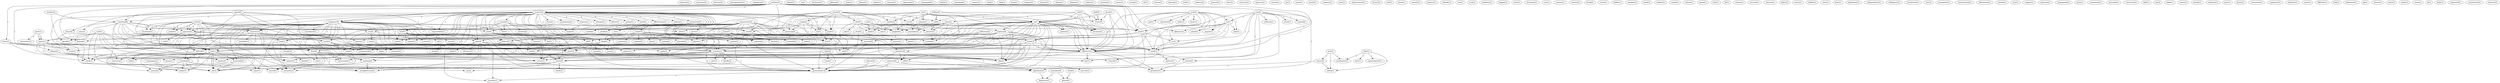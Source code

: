 digraph G {
  abortion [ label="abortion(1)" ];
  insurance [ label="insurance(1)" ];
  decision [ label="decision(2)" ];
  presupposition [ label="presupposition(1)" ];
  population [ label="population(1)" ];
  problem [ label="problem(5)" ];
  power [ label="power(23)" ];
  abuse [ label="abuse(2)" ];
  congress [ label="congress(10)" ];
  basis [ label="basis(3)" ];
  biasing [ label="biasing(1)" ];
  pork [ label="pork(7)" ];
  fillibuster [ label="fillibuster(5)" ];
  system [ label="system(12)" ];
  buy [ label="buy(1)" ];
  need [ label="need(2)" ];
  sell [ label="sell(4)" ];
  fillibuster [ label="fillibuster(1)" ];
  necessitates [ label="necessitates(1)" ];
  default [ label="default(1)" ];
  isn [ label="isn(1)" ];
  law [ label="law(4)" ];
  re [ label="re(2)" ];
  indicate [ label="indicate(1)" ];
  question [ label="question(4)" ];
  evaluate [ label="evaluate(1)" ];
  re [ label="re(1)" ];
  idea [ label="idea(2)" ];
  party [ label="party(1)" ];
  force [ label="force(1)" ];
  jurisidiction [ label="jurisidiction(1)" ];
  consider [ label="consider(1)" ];
  measure [ label="measure(1)" ];
  concentrate [ label="concentrate(2)" ];
  attempt [ label="attempt(1)" ];
  follows [ label="follows(1)" ];
  senate [ label="senate(3)" ];
  something [ label="something(6)" ];
  grease [ label="grease(1)" ];
  divide [ label="divide(1)" ];
  minority [ label="minority(12)" ];
  cloud [ label="cloud(1)" ];
  grant [ label="grant(1)" ];
  tax [ label="tax(1)" ];
  come [ label="come(2)" ];
  impact [ label="impact(1)" ];
  bill [ label="bill(5)" ];
  effectiveness [ label="effectiveness(1)" ];
  places [ label="places(1)" ];
  majority [ label="majority(5)" ];
  veto [ label="veto(6)" ];
  bias [ label="bias(1)" ];
  time [ label="time(3)" ];
  want [ label="want(3)" ];
  earth [ label="earth(3)" ];
  allowed [ label="allowed(1)" ];
  enforce [ label="enforce(1)" ];
  thing [ label="thing(5)" ];
  ignore [ label="ignore(1)" ];
  wealth [ label="wealth(1)" ];
  enact [ label="enact(3)" ];
  fact [ label="fact(3)" ];
  responsibility [ label="responsibility(1)" ];
  make [ label="make(7)" ];
  covers [ label="covers(1)" ];
  try [ label="try(1)" ];
  government [ label="government(14)" ];
  autonomy [ label="autonomy(1)" ];
  put [ label="put(3)" ];
  everybody [ label="everybody(2)" ];
  somebody [ label="somebody(2)" ];
  name [ label="name(1)" ];
  council [ label="council(2)" ];
  opinion [ label="opinion(2)" ];
  executive [ label="executive(1)" ];
  city [ label="city(2)" ];
  forget [ label="forget(1)" ];
  check [ label="check(1)" ];
  izv [ label="izv(1)" ];
  number [ label="number(2)" ];
  agenda [ label="agenda(1)" ];
  institution [ label="institution(1)" ];
  jefferson [ label="jefferson(1)" ];
  study [ label="study(1)" ];
  chance [ label="chance(1)" ];
  option [ label="option(1)" ];
  ensures [ label="ensures(1)" ];
  case [ label="case(2)" ];
  avoid [ label="avoid(1)" ];
  wanted [ label="wanted(2)" ];
  set [ label="set(1)" ];
  tradition [ label="tradition(1)" ];
  matter [ label="matter(2)" ];
  procedure [ label="procedure(1)" ];
  created [ label="created(1)" ];
  opposition [ label="opposition(1)" ];
  propoganda [ label="propoganda(1)" ];
  battle [ label="battle(1)" ];
  appeal [ label="appeal(2)" ];
  level [ label="level(7)" ];
  impose [ label="impose(1)" ];
  believe [ label="believe(3)" ];
  put [ label="put(1)" ];
  mind [ label="mind(1)" ];
  straightforward [ label="straightforward(1)" ];
  coincidence [ label="coincidence(1)" ];
  think [ label="think(4)" ];
  take [ label="take(1)" ];
  rise [ label="rise(1)" ];
  action [ label="action(9)" ];
  carjacking [ label="carjacking(1)" ];
  country [ label="country(1)" ];
  meal [ label="meal(1)" ];
  died [ label="died(1)" ];
  bring [ label="bring(1)" ];
  win [ label="win(2)" ];
  situation [ label="situation(2)" ];
  wrote [ label="wrote(1)" ];
  suppose [ label="suppose(1)" ];
  actionm [ label="actionm(1)" ];
  choose [ label="choose(1)" ];
  defense [ label="defense(1)" ];
  work [ label="work(1)" ];
  point [ label="point(3)" ];
  consitution [ label="consitution(1)" ];
  yorker [ label="yorker(1)" ];
  propogranda [ label="propogranda(2)" ];
  practice [ label="practice(2)" ];
  realized [ label="realized(1)" ];
  darn [ label="darn(1)" ];
  nothing [ label="nothing(1)" ];
  principle [ label="principle(3)" ];
  claimed [ label="claimed(1)" ];
  state [ label="state(10)" ];
  explain [ label="explain(1)" ];
  contended [ label="contended(1)" ];
  indicated [ label="indicated(1)" ];
  subject [ label="subject(1)" ];
  article [ label="article(5)" ];
  edu [ label="edu(6)" ];
  couple [ label="couple(2)" ];
  dscomsa [ label="dscomsa(3)" ];
  utcc [ label="utcc(2)" ];
  reasoning [ label="reasoning(4)" ];
  martha [ label="martha(2)" ];
  utk [ label="utk(6)" ];
  machine [ label="machine(1)" ];
  exists [ label="exists(1)" ];
  york [ label="york(3)" ];
  pay [ label="pay(1)" ];
  education [ label="education(2)" ];
  order [ label="order(1)" ];
  beat [ label="beat(1)" ];
  project [ label="project(1)" ];
  filibuster [ label="filibuster(1)" ];
  school [ label="school(1)" ];
  etc [ label="etc(1)" ];
  leave [ label="leave(1)" ];
  accept [ label="accept(1)" ];
  div [ label="div(1)" ];
  moves [ label="moves(1)" ];
  bearing [ label="bearing(1)" ];
  wasn [ label="wasn(1)" ];
  look [ label="look(1)" ];
  redirect [ label="redirect(2)" ];
  read [ label="read(1)" ];
  means [ label="means(3)" ];
  anything [ label="anything(2)" ];
  means [ label="means(1)" ];
  record [ label="record(2)" ];
  proposal [ label="proposal(1)" ];
  quo [ label="quo(1)" ];
  status [ label="status(1)" ];
  favour [ label="favour(1)" ];
  right [ label="right(1)" ];
  bear [ label="bear(1)" ];
  ammendment [ label="ammendment(1)" ];
  justification [ label="justification(1)" ];
  militia [ label="militia(1)" ];
  tell [ label="tell(1)" ];
  course [ label="course(1)" ];
  attack [ label="attack(1)" ];
  science [ label="science(1)" ];
  presents [ label="presents(1)" ];
  hasn [ label="hasn(1)" ];
  convince [ label="convince(1)" ];
  improve [ label="improve(1)" ];
  section [ label="section(1)" ];
  clout [ label="clout(2)" ];
  place [ label="place(1)" ];
  prevent [ label="prevent(1)" ];
  go [ label="go(1)" ];
  sense [ label="sense(1)" ];
  change [ label="change(3)" ];
  require [ label="require(2)" ];
  mouth [ label="mouth(1)" ];
  requires [ label="requires(1)" ];
  difference [ label="difference(2)" ];
  authority [ label="authority(3)" ];
  pyramid [ label="pyramid(2)" ];
  won [ label="won(1)" ];
  extension [ label="extension(1)" ];
  raise [ label="raise(1)" ];
  day [ label="day(1)" ];
  way [ label="way(1)" ];
  shaft [ label="shaft(1)" ];
  elevator [ label="elevator(1)" ];
  remember [ label="remember(1)" ];
  laughed [ label="laughed(1)" ];
  improvement [ label="improvement(1)" ];
  history [ label="history(2)" ];
  info [ label="info(1)" ];
  veal [ label="veal(3)" ];
  utkvm [ label="utkvm(1)" ];
  writes [ label="writes(4)" ];
  point [ label="point(2)" ];
  motto [ label="motto(1)" ];
  hallam [ label="hallam(4)" ];
  extends [ label="extends(1)" ];
  express [ label="express(1)" ];
  identify [ label="identify(1)" ];
  vote [ label="vote(1)" ];
  part [ label="part(2)" ];
  reason [ label="reason(2)" ];
  invalidate [ label="invalidate(1)" ];
  hold [ label="hold(1)" ];
  see [ label="see(4)" ];
  wool [ label="wool(1)" ];
  position [ label="position(1)" ];
  bush [ label="bush(3)" ];
  abused [ label="abused(1)" ];
  maddison [ label="maddison(1)" ];
  work [ label="work(1)" ];
  happen [ label="happen(1)" ];
  term [ label="term(1)" ];
  document [ label="document(1)" ];
  cont [ label="cont(1)" ];
  manner [ label="manner(1)" ];
  solution [ label="solution(1)" ];
  break [ label="break(1)" ];
  today [ label="today(2)" ];
  count [ label="count(1)" ];
  revise [ label="revise(1)" ];
  ladder [ label="ladder(1)" ];
  member [ label="member(1)" ];
  stand [ label="stand(1)" ];
  welfare [ label="welfare(1)" ];
  money [ label="money(2)" ];
  issue [ label="issue(1)" ];
  model [ label="model(1)" ];
  end [ label="end(1)" ];
  reduce [ label="reduce(1)" ];
  group [ label="group(1)" ];
  limit [ label="limit(1)" ];
  fdr [ label="fdr(1)" ];
  retains [ label="retains(1)" ];
  ensured [ label="ensured(1)" ];
  inaction [ label="inaction(1)" ];
  baker [ label="baker(2)" ];
  worry [ label="worry(1)" ];
  traffice [ label="traffice(1)" ];
  start [ label="start(1)" ];
  brow [ label="brow(1)" ];
  brought [ label="brought(3)" ];
  parliament [ label="parliament(1)" ];
  independence [ label="independence(1)" ];
  decide [ label="decide(1)" ];
  willingness [ label="willingness(1)" ];
  pa [ label="pa(3)" ];
  david [ label="david(1)" ];
  jurisdiction [ label="jurisdiction(1)" ];
  support [ label="support(1)" ];
  abide [ label="abide(1)" ];
  advocacy [ label="advocacy(1)" ];
  univ [ label="univ(1)" ];
  assumption [ label="assumption(1)" ];
  concentration [ label="concentration(1)" ];
  delcaration [ label="delcaration(1)" ];
  constitution [ label="constitution(12)" ];
  gives [ label="gives(1)" ];
  subsidy [ label="subsidy(1)" ];
  tenn [ label="tenn(1)" ];
  suggest [ label="suggest(1)" ];
  american [ label="american(1)" ];
  propaganda [ label="propaganda(1)" ];
  house [ label="house(7)" ];
  seem [ label="seem(2)" ];
  piece [ label="piece(1)" ];
  mechanism [ label="mechanism(1)" ];
  apply [ label="apply(2)" ];
  persuade [ label="persuade(1)" ];
  legislation [ label="legislation(3)" ];
  slow [ label="slow(1)" ];
  handle [ label="handle(2)" ];
  restriction [ label="restriction(1)" ];
  know [ label="know(1)" ];
  monarchist [ label="monarchist(1)" ];
  monarch [ label="monarch(2)" ];
  exercise [ label="exercise(1)" ];
  light [ label="light(1)" ];
  apr [ label="apr(2)" ];
  adapt [ label="adapt(1)" ];
  treats [ label="treats(1)" ];
  benefit [ label="benefit(1)" ];
  medicine [ label="medicine(1)" ];
  pattern [ label="pattern(1)" ];
  gave [ label="gave(1)" ];
  plenty [ label="plenty(1)" ];
  convention [ label="convention(1)" ];
  separation [ label="separation(1)" ];
  hamilton [ label="hamilton(1)" ];
  washington [ label="washington(1)" ];
  phill [ label="phill(6)" ];
  union [ label="union(1)" ];
  interest [ label="interest(2)" ];
  difficulty [ label="difficulty(1)" ];
  help [ label="help(1)" ];
  legislature [ label="legislature(1)" ];
  determine [ label="determine(1)" ];
  jpl [ label="jpl(1)" ];
  seizure [ label="seizure(1)" ];
  entry [ label="entry(1)" ];
  president [ label="president(4)" ];
  needs [ label="needs(1)" ];
  whole [ label="whole(1)" ];
  crime [ label="crime(1)" ];
  al [ label="al(1)" ];
  bingo [ label="bingo(1)" ];
  argument [ label="argument(2)" ];
  consititution [ label="consititution(1)" ];
  minister [ label="minister(2)" ];
  problem -> power [ label="2" ];
  problem -> abuse [ label="1" ];
  problem -> congress [ label="1" ];
  problem -> basis [ label="1" ];
  problem -> biasing [ label="1" ];
  problem -> pork [ label="1" ];
  problem -> fillibuster [ label="1" ];
  problem -> system [ label="1" ];
  problem -> buy [ label="1" ];
  problem -> need [ label="1" ];
  problem -> sell [ label="1" ];
  problem -> fillibuster [ label="1" ];
  problem -> necessitates [ label="1" ];
  isn -> law [ label="1" ];
  isn -> re [ label="1" ];
  isn -> indicate [ label="1" ];
  isn -> question [ label="1" ];
  isn -> evaluate [ label="1" ];
  isn -> re [ label="1" ];
  isn -> idea [ label="1" ];
  isn -> party [ label="1" ];
  power -> force [ label="1" ];
  power -> jurisidiction [ label="1" ];
  power -> congress [ label="2" ];
  power -> consider [ label="1" ];
  power -> measure [ label="2" ];
  power -> concentrate [ label="1" ];
  power -> attempt [ label="1" ];
  power -> follows [ label="2" ];
  power -> senate [ label="2" ];
  power -> something [ label="1" ];
  power -> law [ label="1" ];
  power -> grease [ label="1" ];
  power -> divide [ label="1" ];
  power -> minority [ label="1" ];
  power -> cloud [ label="1" ];
  power -> grant [ label="2" ];
  power -> tax [ label="2" ];
  power -> come [ label="1" ];
  power -> impact [ label="1" ];
  power -> bill [ label="1" ];
  power -> effectiveness [ label="1" ];
  power -> places [ label="1" ];
  power -> majority [ label="1" ];
  power -> veto [ label="2" ];
  power -> bias [ label="1" ];
  power -> time [ label="1" ];
  power -> want [ label="2" ];
  power -> earth [ label="1" ];
  power -> allowed [ label="1" ];
  power -> enforce [ label="1" ];
  power -> thing [ label="1" ];
  power -> ignore [ label="1" ];
  power -> wealth [ label="1" ];
  power -> pork [ label="1" ];
  power -> enact [ label="1" ];
  power -> fact [ label="2" ];
  power -> system [ label="1" ];
  power -> responsibility [ label="1" ];
  power -> need [ label="1" ];
  power -> make [ label="1" ];
  power -> sell [ label="2" ];
  power -> covers [ label="1" ];
  power -> try [ label="1" ];
  power -> government [ label="1" ];
  power -> autonomy [ label="1" ];
  put -> everybody [ label="1" ];
  put -> somebody [ label="1" ];
  put -> name [ label="1" ];
  put -> council [ label="1" ];
  put -> opinion [ label="1" ];
  put -> executive [ label="1" ];
  put -> city [ label="1" ];
  put -> forget [ label="1" ];
  put -> check [ label="1" ];
  number -> something [ label="1" ];
  number -> agenda [ label="1" ];
  case -> avoid [ label="1" ];
  case -> wanted [ label="1" ];
  case -> set [ label="1" ];
  case -> tradition [ label="1" ];
  case -> fillibuster [ label="1" ];
  case -> matter [ label="1" ];
  case -> system [ label="1" ];
  case -> fillibuster [ label="1" ];
  case -> procedure [ label="1" ];
  case -> created [ label="1" ];
  case -> government [ label="1" ];
  abuse -> want [ label="1" ];
  abuse -> make [ label="1" ];
  appeal -> something [ label="1" ];
  appeal -> level [ label="1" ];
  appeal -> impose [ label="1" ];
  appeal -> believe [ label="1" ];
  appeal -> idea [ label="1" ];
  appeal -> put [ label="1" ];
  appeal -> mind [ label="1" ];
  appeal -> straightforward [ label="1" ];
  congress -> everybody [ label="1" ];
  congress -> coincidence [ label="1" ];
  congress -> somebody [ label="1" ];
  congress -> name [ label="1" ];
  congress -> come [ label="1" ];
  congress -> veto [ label="1" ];
  congress -> council [ label="1" ];
  congress -> time [ label="1" ];
  congress -> think [ label="2" ];
  congress -> want [ label="2" ];
  congress -> allowed [ label="1" ];
  congress -> believe [ label="1" ];
  congress -> pork [ label="2" ];
  congress -> fillibuster [ label="1" ];
  congress -> take [ label="1" ];
  congress -> rise [ label="1" ];
  congress -> responsibility [ label="1" ];
  congress -> buy [ label="1" ];
  congress -> need [ label="1" ];
  congress -> put [ label="1" ];
  congress -> make [ label="1" ];
  congress -> sell [ label="3" ];
  congress -> fillibuster [ label="1" ];
  congress -> necessitates [ label="1" ];
  congress -> action [ label="1" ];
  congress -> city [ label="1" ];
  congress -> forget [ label="1" ];
  congress -> autonomy [ label="1" ];
  consider -> win [ label="1" ];
  consider -> minority [ label="1" ];
  consider -> bias [ label="1" ];
  consider -> thing [ label="1" ];
  consider -> system [ label="1" ];
  consider -> situation [ label="1" ];
  consider -> wrote [ label="1" ];
  concentrate -> level [ label="1" ];
  concentrate -> divide [ label="1" ];
  concentrate -> impact [ label="1" ];
  concentrate -> want [ label="1" ];
  concentrate -> wealth [ label="1" ];
  concentrate -> try [ label="1" ];
  point -> win [ label="1" ];
  point -> minority [ label="1" ];
  point -> consitution [ label="2" ];
  point -> majority [ label="1" ];
  point -> yorker [ label="2" ];
  point -> allowed [ label="1" ];
  point -> fact [ label="1" ];
  point -> propogranda [ label="1" ];
  point -> make [ label="2" ];
  senate -> practice [ label="1" ];
  senate -> realized [ label="1" ];
  senate -> darn [ label="1" ];
  senate -> nothing [ label="1" ];
  senate -> places [ label="1" ];
  senate -> principle [ label="1" ];
  senate -> thing [ label="1" ];
  senate -> claimed [ label="1" ];
  senate -> state [ label="1" ];
  senate -> explain [ label="1" ];
  senate -> contended [ label="1" ];
  senate -> indicated [ label="1" ];
  senate -> put [ label="1" ];
  article -> edu [ label="2" ];
  article -> couple [ label="1" ];
  article -> grant [ label="1" ];
  article -> tax [ label="1" ];
  article -> dscomsa [ label="2" ];
  article -> veto [ label="1" ];
  article -> utcc [ label="2" ];
  article -> reasoning [ label="1" ];
  article -> martha [ label="2" ];
  article -> fact [ label="1" ];
  article -> utk [ label="2" ];
  york -> pay [ label="1" ];
  york -> education [ label="2" ];
  york -> set [ label="1" ];
  york -> order [ label="1" ];
  york -> beat [ label="1" ];
  york -> project [ label="1" ];
  york -> filibuster [ label="1" ];
  york -> school [ label="1" ];
  york -> pork [ label="1" ];
  york -> etc [ label="1" ];
  york -> state [ label="1" ];
  york -> need [ label="1" ];
  york -> leave [ label="2" ];
  something -> law [ label="1" ];
  something -> wasn [ label="1" ];
  something -> places [ label="1" ];
  something -> majority [ label="1" ];
  something -> earth [ label="1" ];
  something -> enact [ label="1" ];
  something -> agenda [ label="1" ];
  something -> put [ label="1" ];
  something -> party [ label="1" ];
  something -> covers [ label="1" ];
  something -> mind [ label="1" ];
  read -> think [ label="1" ];
  read -> opinion [ label="1" ];
  read -> executive [ label="1" ];
  read -> means [ label="1" ];
  read -> anything [ label="1" ];
  read -> put [ label="1" ];
  read -> means [ label="1" ];
  read -> record [ label="1" ];
  read -> check [ label="1" ];
  law -> quo [ label="1" ];
  law -> places [ label="1" ];
  law -> status [ label="1" ];
  law -> evaluate [ label="1" ];
  law -> idea [ label="1" ];
  law -> favour [ label="1" ];
  law -> covers [ label="1" ];
  right -> bear [ label="1" ];
  right -> ammendment [ label="1" ];
  right -> justification [ label="1" ];
  right -> militia [ label="1" ];
  everybody -> council [ label="1" ];
  everybody -> city [ label="1" ];
  level -> impose [ label="1" ];
  level -> come [ label="1" ];
  level -> want [ label="2" ];
  level -> tell [ label="2" ];
  level -> course [ label="2" ];
  level -> attack [ label="2" ];
  level -> science [ label="2" ];
  level -> government [ label="3" ];
  level -> presents [ label="2" ];
  clout -> impose [ label="1" ];
  clout -> place [ label="1" ];
  clout -> prevent [ label="1" ];
  clout -> action [ label="1" ];
  basis -> change [ label="1" ];
  basis -> system [ label="1" ];
  basis -> need [ label="2" ];
  basis -> require [ label="1" ];
  somebody -> name [ label="1" ];
  somebody -> council [ label="1" ];
  somebody -> city [ label="1" ];
  somebody -> forget [ label="1" ];
  difference -> authority [ label="1" ];
  difference -> pyramid [ label="1" ];
  difference -> government [ label="1" ];
  win -> won [ label="1" ];
  win -> extension [ label="1" ];
  win -> state [ label="1" ];
  edu -> day [ label="1" ];
  edu -> way [ label="1" ];
  edu -> think [ label="1" ];
  edu -> shaft [ label="1" ];
  edu -> elevator [ label="1" ];
  edu -> remember [ label="1" ];
  edu -> laughed [ label="1" ];
  veal -> re [ label="1" ];
  veal -> dscomsa [ label="2" ];
  veal -> utkvm [ label="1" ];
  veal -> re [ label="1" ];
  veal -> fillibuster [ label="1" ];
  veal -> utk [ label="1" ];
  veal -> fillibuster [ label="1" ];
  veal -> writes [ label="2" ];
  point -> minority [ label="1" ];
  point -> consitution [ label="2" ];
  point -> majority [ label="1" ];
  point -> yorker [ label="2" ];
  point -> allowed [ label="1" ];
  point -> fact [ label="1" ];
  point -> propogranda [ label="1" ];
  point -> make [ label="2" ];
  couple -> grant [ label="1" ];
  couple -> tax [ label="1" ];
  couple -> veto [ label="1" ];
  couple -> reasoning [ label="1" ];
  couple -> fact [ label="1" ];
  hallam -> dscomsa [ label="2" ];
  hallam -> utcc [ label="2" ];
  hallam -> martha [ label="2" ];
  hallam -> utk [ label="2" ];
  hallam -> writes [ label="2" ];
  part -> justification [ label="1" ];
  part -> reason [ label="1" ];
  part -> militia [ label="1" ];
  minority -> bill [ label="1" ];
  minority -> invalidate [ label="1" ];
  minority -> time [ label="1" ];
  minority -> think [ label="1" ];
  minority -> allowed [ label="3" ];
  minority -> biasing [ label="1" ];
  minority -> system [ label="1" ];
  minority -> hold [ label="1" ];
  minority -> action [ label="2" ];
  minority -> see [ label="1" ];
  re -> bill [ label="1" ];
  re -> dscomsa [ label="2" ];
  re -> places [ label="1" ];
  re -> majority [ label="1" ];
  re -> question [ label="2" ];
  re -> earth [ label="2" ];
  re -> evaluate [ label="1" ];
  re -> fillibuster [ label="3" ];
  re -> enact [ label="1" ];
  re -> propogranda [ label="1" ];
  re -> idea [ label="1" ];
  re -> make [ label="1" ];
  re -> position [ label="1" ];
  re -> fillibuster [ label="3" ];
  re -> covers [ label="1" ];
  re -> government [ label="1" ];
  bush -> abused [ label="1" ];
  won -> extension [ label="1" ];
  won -> work [ label="1" ];
  today -> count [ label="1" ];
  today -> opinion [ label="1" ];
  today -> government [ label="1" ];
  reason -> militia [ label="1" ];
  reason -> government [ label="1" ];
  bill -> money [ label="2" ];
  bill -> issue [ label="2" ];
  majority -> earth [ label="1" ];
  majority -> end [ label="1" ];
  majority -> allowed [ label="1" ];
  majority -> ignore [ label="1" ];
  majority -> enact [ label="1" ];
  majority -> put [ label="1" ];
  majority -> covers [ label="1" ];
  utkvm -> way [ label="1" ];
  utkvm -> think [ label="1" ];
  utkvm -> shaft [ label="1" ];
  utkvm -> elevator [ label="1" ];
  utkvm -> remember [ label="1" ];
  utkvm -> laughed [ label="1" ];
  set -> beat [ label="1" ];
  set -> project [ label="1" ];
  set -> filibuster [ label="1" ];
  set -> school [ label="1" ];
  set -> pork [ label="1" ];
  set -> etc [ label="1" ];
  set -> state [ label="1" ];
  set -> need [ label="1" ];
  veto -> fact [ label="1" ];
  veto -> agenda [ label="1" ];
  veto -> necessitates [ label="1" ];
  question -> evaluate [ label="1" ];
  question -> believe [ label="1" ];
  question -> fillibuster [ label="1" ];
  question -> idea [ label="1" ];
  question -> put [ label="1" ];
  question -> fillibuster [ label="1" ];
  question -> mind [ label="1" ];
  time -> think [ label="1" ];
  time -> brought [ label="1" ];
  time -> allowed [ label="1" ];
  time -> autonomy [ label="1" ];
  think -> rise [ label="1" ];
  think -> idea [ label="2" ];
  think -> anything [ label="1" ];
  think -> record [ label="1" ];
  think -> necessitates [ label="1" ];
  think -> straightforward [ label="2" ];
  brought -> decide [ label="1" ];
  pa -> shaft [ label="1" ];
  pa -> elevator [ label="1" ];
  pa -> remember [ label="1" ];
  pa -> laughed [ label="1" ];
  david -> re [ label="1" ];
  david -> fillibuster [ label="1" ];
  david -> fillibuster [ label="1" ];
  david -> writes [ label="2" ];
  want -> support [ label="1" ];
  want -> take [ label="1" ];
  want -> abide [ label="1" ];
  want -> enact [ label="1" ];
  want -> idea [ label="1" ];
  want -> anything [ label="1" ];
  want -> advocacy [ label="1" ];
  want -> sell [ label="1" ];
  want -> attack [ label="2" ];
  want -> straightforward [ label="1" ];
  want -> government [ label="4" ];
  want -> presents [ label="2" ];
  earth -> enact [ label="1" ];
  earth -> propogranda [ label="1" ];
  earth -> make [ label="1" ];
  earth -> covers [ label="1" ];
  opinion -> government [ label="1" ];
  change -> require [ label="1" ];
  change -> favour [ label="1" ];
  constitution -> thing [ label="1" ];
  constitution -> reasoning [ label="1" ];
  constitution -> believe [ label="1" ];
  constitution -> claimed [ label="1" ];
  constitution -> support [ label="2" ];
  constitution -> system [ label="1" ];
  constitution -> idea [ label="2" ];
  constitution -> contended [ label="1" ];
  constitution -> authority [ label="1" ];
  constitution -> pyramid [ label="1" ];
  constitution -> indicated [ label="1" ];
  constitution -> anything [ label="2" ];
  constitution -> put [ label="2" ];
  constitution -> gives [ label="1" ];
  constitution -> require [ label="1" ];
  constitution -> work [ label="1" ];
  constitution -> mind [ label="1" ];
  constitution -> straightforward [ label="2" ];
  constitution -> government [ label="1" ];
  allowed -> hold [ label="1" ];
  allowed -> autonomy [ label="1" ];
  house -> thing [ label="1" ];
  house -> claimed [ label="1" ];
  house -> state [ label="2" ];
  house -> explain [ label="2" ];
  house -> contended [ label="1" ];
  house -> indicated [ label="1" ];
  house -> seem [ label="1" ];
  thing -> enact [ label="1" ];
  thing -> put [ label="1" ];
  thing -> government [ label="1" ];
  re -> fillibuster [ label="3" ];
  re -> enact [ label="1" ];
  re -> propogranda [ label="1" ];
  re -> idea [ label="1" ];
  re -> make [ label="1" ];
  re -> position [ label="1" ];
  re -> fillibuster [ label="3" ];
  re -> covers [ label="1" ];
  re -> government [ label="1" ];
  reasoning -> fact [ label="2" ];
  reasoning -> work [ label="1" ];
  believe -> put [ label="1" ];
  believe -> make [ label="1" ];
  believe -> apply [ label="1" ];
  believe -> mind [ label="1" ];
  pork -> enact [ label="2" ];
  pork -> etc [ label="1" ];
  pork -> state [ label="1" ];
  pork -> need [ label="1" ];
  pork -> legislation [ label="3" ];
  fillibuster -> matter [ label="1" ];
  fillibuster -> idea [ label="1" ];
  fillibuster -> buy [ label="1" ];
  fillibuster -> hold [ label="1" ];
  fillibuster -> sell [ label="1" ];
  fillibuster -> procedure [ label="1" ];
  matter -> procedure [ label="1" ];
  enact -> legislation [ label="1" ];
  enact -> covers [ label="1" ];
  fact -> system [ label="1" ];
  fact -> government [ label="1" ];
  system -> require [ label="2" ];
  system -> created [ label="1" ];
  system -> slow [ label="1" ];
  system -> action [ label="2" ];
  system -> government [ label="1" ];
  system -> handle [ label="1" ];
  etc -> need [ label="1" ];
  know -> monarchist [ label="1" ];
  know -> means [ label="1" ];
  know -> means [ label="1" ];
  monarch -> exercise [ label="1" ];
  monarch -> government [ label="1" ];
  state -> idea [ label="1" ];
  state -> need [ label="1" ];
  state -> make [ label="1" ];
  state -> fillibuster [ label="1" ];
  state -> action [ label="1" ];
  state -> city [ label="1" ];
  means -> put [ label="1" ];
  means -> wrote [ label="1" ];
  means -> government [ label="1" ];
  means -> check [ label="1" ];
  authority -> sell [ label="2" ];
  authority -> legislation [ label="2" ];
  authority -> government [ label="1" ];
  pyramid -> work [ label="1" ];
  pyramid -> government [ label="1" ];
  utk -> elevator [ label="1" ];
  utk -> remember [ label="1" ];
  utk -> laughed [ label="1" ];
  need -> pattern [ label="1" ];
  anything -> record [ label="1" ];
  anything -> straightforward [ label="1" ];
  put -> city [ label="1" ];
  put -> forget [ label="1" ];
  put -> check [ label="1" ];
  seem -> apply [ label="1" ];
  means -> wrote [ label="1" ];
  means -> government [ label="1" ];
  means -> check [ label="1" ];
  make -> city [ label="1" ];
  washington -> city [ label="1" ];
  washington -> forget [ label="1" ];
  phill -> writes [ label="2" ];
  sell -> legislation [ label="1" ];
  fillibuster -> procedure [ label="1" ];
  interest -> government [ label="1" ];
  legislation -> legislature [ label="1" ];
  president -> legislature [ label="1" ];
  president -> abused [ label="1" ];
  action -> see [ label="1" ];
  action -> autonomy [ label="1" ];
  action -> whole [ label="1" ];
  government -> presents [ label="1" ];
}
